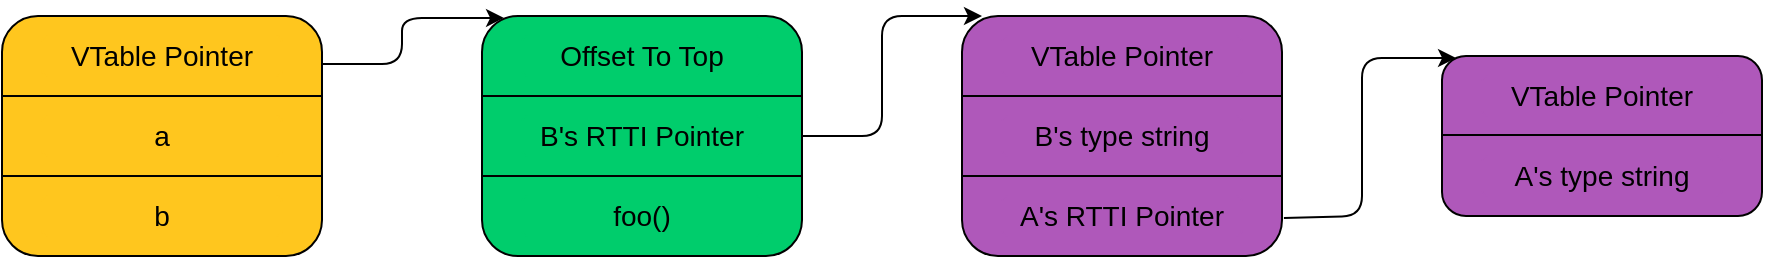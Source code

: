 <mxfile version="24.7.17">
  <diagram name="第 1 页" id="ov3-2ZxVzbA_uYJa8KsF">
    <mxGraphModel dx="1242" dy="819" grid="1" gridSize="10" guides="1" tooltips="1" connect="1" arrows="1" fold="1" page="1" pageScale="1" pageWidth="827" pageHeight="1169" math="0" shadow="0">
      <root>
        <mxCell id="0" />
        <mxCell id="1" parent="0" />
        <mxCell id="O-Wifks-kzLdKlH56Ls9-1" value="" style="rounded=1;whiteSpace=wrap;html=1;fillColor=#FFC61E;" vertex="1" parent="1">
          <mxGeometry y="160" width="160" height="120" as="geometry" />
        </mxCell>
        <mxCell id="O-Wifks-kzLdKlH56Ls9-2" value="" style="endArrow=none;html=1;rounded=0;" edge="1" parent="1">
          <mxGeometry width="50" height="50" relative="1" as="geometry">
            <mxPoint y="200" as="sourcePoint" />
            <mxPoint x="160" y="200" as="targetPoint" />
          </mxGeometry>
        </mxCell>
        <mxCell id="O-Wifks-kzLdKlH56Ls9-3" value="" style="endArrow=none;html=1;rounded=0;" edge="1" parent="1">
          <mxGeometry width="50" height="50" relative="1" as="geometry">
            <mxPoint y="240" as="sourcePoint" />
            <mxPoint x="160" y="240" as="targetPoint" />
          </mxGeometry>
        </mxCell>
        <mxCell id="O-Wifks-kzLdKlH56Ls9-4" value="" style="rounded=1;whiteSpace=wrap;html=1;fillColor=#00CD6C;strokeColor=default;" vertex="1" parent="1">
          <mxGeometry x="240" y="160" width="160" height="120" as="geometry" />
        </mxCell>
        <mxCell id="O-Wifks-kzLdKlH56Ls9-5" value="" style="endArrow=none;html=1;rounded=0;strokeColor=default;" edge="1" parent="1">
          <mxGeometry width="50" height="50" relative="1" as="geometry">
            <mxPoint x="240" y="200" as="sourcePoint" />
            <mxPoint x="400" y="200" as="targetPoint" />
          </mxGeometry>
        </mxCell>
        <mxCell id="O-Wifks-kzLdKlH56Ls9-6" value="" style="endArrow=none;html=1;rounded=0;strokeColor=default;" edge="1" parent="1">
          <mxGeometry width="50" height="50" relative="1" as="geometry">
            <mxPoint x="240" y="240" as="sourcePoint" />
            <mxPoint x="400" y="240" as="targetPoint" />
          </mxGeometry>
        </mxCell>
        <mxCell id="O-Wifks-kzLdKlH56Ls9-7" value="" style="rounded=1;whiteSpace=wrap;html=1;fillColor=#AF58BA;strokeColor=default;" vertex="1" parent="1">
          <mxGeometry x="480" y="160" width="160" height="120" as="geometry" />
        </mxCell>
        <mxCell id="O-Wifks-kzLdKlH56Ls9-8" value="" style="endArrow=none;html=1;rounded=0;strokeColor=default;" edge="1" parent="1">
          <mxGeometry width="50" height="50" relative="1" as="geometry">
            <mxPoint x="480" y="200" as="sourcePoint" />
            <mxPoint x="640" y="200" as="targetPoint" />
          </mxGeometry>
        </mxCell>
        <mxCell id="O-Wifks-kzLdKlH56Ls9-9" value="" style="endArrow=none;html=1;rounded=0;strokeColor=default;" edge="1" parent="1">
          <mxGeometry width="50" height="50" relative="1" as="geometry">
            <mxPoint x="480" y="240" as="sourcePoint" />
            <mxPoint x="640" y="240" as="targetPoint" />
          </mxGeometry>
        </mxCell>
        <mxCell id="O-Wifks-kzLdKlH56Ls9-10" value="" style="rounded=1;whiteSpace=wrap;html=1;fillColor=#AF58BA;strokeColor=default;" vertex="1" parent="1">
          <mxGeometry x="720" y="180" width="160" height="80" as="geometry" />
        </mxCell>
        <mxCell id="O-Wifks-kzLdKlH56Ls9-13" value="" style="endArrow=none;html=1;rounded=0;strokeColor=default;" edge="1" parent="1">
          <mxGeometry width="50" height="50" relative="1" as="geometry">
            <mxPoint x="720" y="219.5" as="sourcePoint" />
            <mxPoint x="880" y="219.5" as="targetPoint" />
          </mxGeometry>
        </mxCell>
        <mxCell id="O-Wifks-kzLdKlH56Ls9-20" value="&lt;font style=&quot;font-size: 14px;&quot;&gt;VTable Pointer&lt;/font&gt;" style="rounded=1;whiteSpace=wrap;html=1;fillColor=#FFC61E;strokeColor=#FFC61E;" vertex="1" parent="1">
          <mxGeometry x="20" y="170" width="120" height="20" as="geometry" />
        </mxCell>
        <mxCell id="O-Wifks-kzLdKlH56Ls9-22" value="&lt;font style=&quot;font-size: 14px;&quot;&gt;a&lt;/font&gt;" style="rounded=1;whiteSpace=wrap;html=1;fillColor=#FFC61E;strokeColor=#FFC61E;" vertex="1" parent="1">
          <mxGeometry x="20" y="210" width="120" height="20" as="geometry" />
        </mxCell>
        <mxCell id="O-Wifks-kzLdKlH56Ls9-23" value="&lt;font style=&quot;font-size: 14px;&quot;&gt;b&lt;/font&gt;" style="rounded=1;whiteSpace=wrap;html=1;fillColor=#FFC61E;strokeColor=#FFC61E;" vertex="1" parent="1">
          <mxGeometry x="20" y="250" width="120" height="20" as="geometry" />
        </mxCell>
        <mxCell id="O-Wifks-kzLdKlH56Ls9-24" value="&lt;font style=&quot;font-size: 14px;&quot;&gt;Offset To Top&lt;/font&gt;" style="rounded=1;whiteSpace=wrap;html=1;fillColor=#00CD6C;strokeColor=#00CD6C;" vertex="1" parent="1">
          <mxGeometry x="260" y="170" width="120" height="20" as="geometry" />
        </mxCell>
        <mxCell id="O-Wifks-kzLdKlH56Ls9-25" value="&lt;font style=&quot;font-size: 14px;&quot;&gt;B&#39;s RTTI Pointer&lt;/font&gt;" style="rounded=1;whiteSpace=wrap;html=1;fillColor=#00CD6C;strokeColor=#00CD6C;" vertex="1" parent="1">
          <mxGeometry x="260" y="210" width="120" height="20" as="geometry" />
        </mxCell>
        <mxCell id="O-Wifks-kzLdKlH56Ls9-26" value="&lt;span style=&quot;font-size: 14px;&quot;&gt;foo()&lt;/span&gt;" style="rounded=1;whiteSpace=wrap;html=1;fillColor=#00CD6C;strokeColor=#00CD6C;" vertex="1" parent="1">
          <mxGeometry x="260" y="250" width="120" height="20" as="geometry" />
        </mxCell>
        <mxCell id="O-Wifks-kzLdKlH56Ls9-27" value="&lt;font style=&quot;font-size: 14px;&quot;&gt;VTable Pointer&lt;/font&gt;" style="rounded=1;whiteSpace=wrap;html=1;fillColor=#AF58BA;strokeColor=#AF58BA;" vertex="1" parent="1">
          <mxGeometry x="500" y="170" width="120" height="20" as="geometry" />
        </mxCell>
        <mxCell id="O-Wifks-kzLdKlH56Ls9-28" value="&lt;font style=&quot;font-size: 14px;&quot;&gt;B&#39;s type string&lt;/font&gt;" style="rounded=1;whiteSpace=wrap;html=1;fillColor=#AF58BA;strokeColor=#AF58BA;" vertex="1" parent="1">
          <mxGeometry x="500" y="210" width="120" height="20" as="geometry" />
        </mxCell>
        <mxCell id="O-Wifks-kzLdKlH56Ls9-29" value="&lt;font style=&quot;font-size: 14px;&quot;&gt;A&#39;s RTTI Pointer&lt;/font&gt;" style="rounded=1;whiteSpace=wrap;html=1;fillColor=#AF58BA;strokeColor=#AF58BA;" vertex="1" parent="1">
          <mxGeometry x="500" y="250" width="120" height="20" as="geometry" />
        </mxCell>
        <mxCell id="O-Wifks-kzLdKlH56Ls9-30" value="&lt;span style=&quot;font-size: 14px;&quot;&gt;VTable Pointer&lt;/span&gt;" style="rounded=1;whiteSpace=wrap;html=1;fillColor=#AF58BA;strokeColor=#AF58BA;" vertex="1" parent="1">
          <mxGeometry x="740" y="190" width="120" height="20" as="geometry" />
        </mxCell>
        <mxCell id="O-Wifks-kzLdKlH56Ls9-31" value="&lt;span style=&quot;font-size: 14px;&quot;&gt;A&#39;s type string&lt;/span&gt;" style="rounded=1;whiteSpace=wrap;html=1;fillColor=#AF58BA;strokeColor=#AF58BA;" vertex="1" parent="1">
          <mxGeometry x="740" y="230" width="120" height="20" as="geometry" />
        </mxCell>
        <mxCell id="O-Wifks-kzLdKlH56Ls9-32" value="" style="endArrow=classic;html=1;rounded=1;entryX=0.069;entryY=0.008;entryDx=0;entryDy=0;entryPerimeter=0;exitX=1;exitY=0.2;exitDx=0;exitDy=0;exitPerimeter=0;strokeColor=default;curved=0;" edge="1" parent="1" source="O-Wifks-kzLdKlH56Ls9-1" target="O-Wifks-kzLdKlH56Ls9-4">
          <mxGeometry width="50" height="50" relative="1" as="geometry">
            <mxPoint x="190" y="200" as="sourcePoint" />
            <mxPoint x="530" y="380" as="targetPoint" />
            <Array as="points">
              <mxPoint x="200" y="184" />
              <mxPoint x="200" y="161" />
            </Array>
          </mxGeometry>
        </mxCell>
        <mxCell id="O-Wifks-kzLdKlH56Ls9-33" value="" style="endArrow=classic;html=1;rounded=1;exitX=1;exitY=0.5;exitDx=0;exitDy=0;strokeColor=default;curved=0;" edge="1" parent="1" source="O-Wifks-kzLdKlH56Ls9-4">
          <mxGeometry width="50" height="50" relative="1" as="geometry">
            <mxPoint x="390" y="430" as="sourcePoint" />
            <mxPoint x="490" y="160" as="targetPoint" />
            <Array as="points">
              <mxPoint x="440" y="220" />
              <mxPoint x="440" y="160" />
            </Array>
          </mxGeometry>
        </mxCell>
        <mxCell id="O-Wifks-kzLdKlH56Ls9-34" value="" style="endArrow=classic;html=1;rounded=1;exitX=1.006;exitY=0.842;exitDx=0;exitDy=0;exitPerimeter=0;entryX=0.044;entryY=0.013;entryDx=0;entryDy=0;entryPerimeter=0;flowAnimation=0;shadow=0;strokeColor=default;curved=0;" edge="1" parent="1" source="O-Wifks-kzLdKlH56Ls9-7" target="O-Wifks-kzLdKlH56Ls9-10">
          <mxGeometry width="50" height="50" relative="1" as="geometry">
            <mxPoint x="390" y="430" as="sourcePoint" />
            <mxPoint x="440" y="380" as="targetPoint" />
            <Array as="points">
              <mxPoint x="680" y="260" />
              <mxPoint x="680" y="181" />
            </Array>
          </mxGeometry>
        </mxCell>
      </root>
    </mxGraphModel>
  </diagram>
</mxfile>
